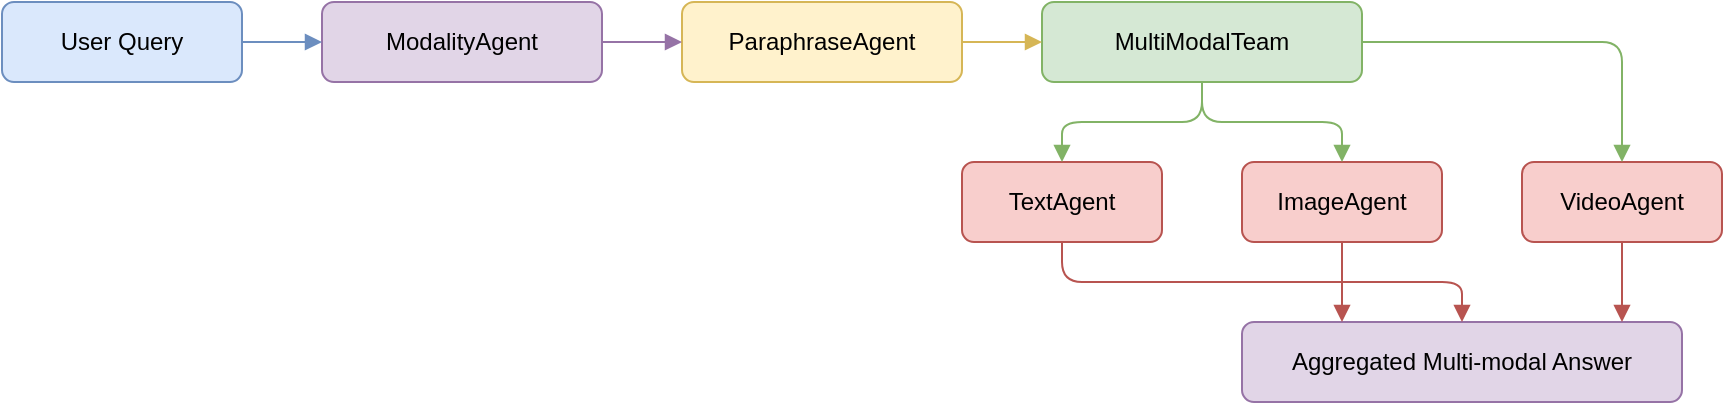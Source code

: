 <?xml version="1.0" encoding="UTF-8"?>
<mxfile>
  <diagram name="OmniAnswer Architecture" id="architecture">
    <mxGraphModel dx="1000" dy="1000" grid="1" gridSize="10" guides="1" tooltips="1" connect="1" arrows="1" fold="1" page="1" pageScale="1" pageWidth="827" pageHeight="1169" math="0" shadow="0">
      <root>
        <mxCell id="0" />
        <mxCell id="1" parent="0" />
        <!-- User Query -->
        <mxCell id="2" value="User Query" style="rounded=1;whiteSpace=wrap;html=1;fillColor=#dae8fc;strokeColor=#6c8ebf;" vertex="1" parent="1">
          <mxGeometry x="60" y="60" width="120" height="40" as="geometry" />
        </mxCell>
        <!-- ModalityAgent -->
        <mxCell id="3" value="ModalityAgent" style="rounded=1;whiteSpace=wrap;html=1;fillColor=#e1d5e7;strokeColor=#9673a6;" vertex="1" parent="1">
          <mxGeometry x="220" y="60" width="140" height="40" as="geometry" />
        </mxCell>
        <!-- Arrow: User Query -> ModalityAgent -->
        <mxCell id="4" style="edgeStyle=orthogonalEdgeStyle;endArrow=block;html=1;strokeColor=#6c8ebf;" edge="1" parent="1" source="2" target="3">
          <mxGeometry relative="1" as="geometry" />
        </mxCell>
        <!-- ParaphraseAgent -->
        <mxCell id="5" value="ParaphraseAgent" style="rounded=1;whiteSpace=wrap;html=1;fillColor=#fff2cc;strokeColor=#d6b656;" vertex="1" parent="1">
          <mxGeometry x="400" y="60" width="140" height="40" as="geometry" />
        </mxCell>
        <!-- Arrow: ModalityAgent -> ParaphraseAgent -->
        <mxCell id="6" style="edgeStyle=orthogonalEdgeStyle;endArrow=block;html=1;strokeColor=#9673a6;" edge="1" parent="1" source="3" target="5">
          <mxGeometry relative="1" as="geometry" />
        </mxCell>
        <!-- MultiModalTeam -->
        <mxCell id="7" value="MultiModalTeam" style="rounded=1;whiteSpace=wrap;html=1;fillColor=#d5e8d4;strokeColor=#82b366;" vertex="1" parent="1">
          <mxGeometry x="580" y="60" width="160" height="40" as="geometry" />
        </mxCell>
        <!-- Arrow: ParaphraseAgent -> MultiModalTeam -->
        <mxCell id="8" style="edgeStyle=orthogonalEdgeStyle;endArrow=block;html=1;strokeColor=#d6b656;" edge="1" parent="1" source="5" target="7">
          <mxGeometry relative="1" as="geometry" />
        </mxCell>
        <!-- TextAgent -->
        <mxCell id="9" value="TextAgent" style="rounded=1;whiteSpace=wrap;html=1;fillColor=#f8cecc;strokeColor=#b85450;" vertex="1" parent="1">
          <mxGeometry x="540" y="140" width="100" height="40" as="geometry" />
        </mxCell>
        <!-- ImageAgent -->
        <mxCell id="10" value="ImageAgent" style="rounded=1;whiteSpace=wrap;html=1;fillColor=#f8cecc;strokeColor=#b85450;" vertex="1" parent="1">
          <mxGeometry x="680" y="140" width="100" height="40" as="geometry" />
        </mxCell>
        <!-- VideoAgent -->
        <mxCell id="11" value="VideoAgent" style="rounded=1;whiteSpace=wrap;html=1;fillColor=#f8cecc;strokeColor=#b85450;" vertex="1" parent="1">
          <mxGeometry x="820" y="140" width="100" height="40" as="geometry" />
        </mxCell>
        <!-- Arrows: MultiModalTeam -> Agents -->
        <mxCell id="12" style="edgeStyle=orthogonalEdgeStyle;endArrow=block;html=1;strokeColor=#82b366;" edge="1" parent="1" source="7" target="9">
          <mxGeometry relative="1" as="geometry" />
        </mxCell>
        <mxCell id="13" style="edgeStyle=orthogonalEdgeStyle;endArrow=block;html=1;strokeColor=#82b366;" edge="1" parent="1" source="7" target="10">
          <mxGeometry relative="1" as="geometry" />
        </mxCell>
        <mxCell id="14" style="edgeStyle=orthogonalEdgeStyle;endArrow=block;html=1;strokeColor=#82b366;" edge="1" parent="1" source="7" target="11">
          <mxGeometry relative="1" as="geometry" />
        </mxCell>
        <!-- Aggregated Multi-modal Answer -->
        <mxCell id="15" value="Aggregated Multi-modal Answer" style="rounded=1;whiteSpace=wrap;html=1;fillColor=#e1d5e7;strokeColor=#9673a6;" vertex="1" parent="1">
          <mxGeometry x="680" y="220" width="220" height="40" as="geometry" />
        </mxCell>
        <!-- Arrows: Agents -> Aggregated Answer (with curved connectors to avoid overlap) -->
        <mxCell id="16" style="edgeStyle=elbowEdgeStyle;elbow=vertical;endArrow=block;html=1;strokeColor=#b85450;" edge="1" parent="1" source="9" target="15">
          <mxGeometry relative="1" as="geometry">
            <Array as="points">
              <mxPoint x="590" y="200" />
            </Array>
          </mxGeometry>
        </mxCell>
        <mxCell id="17" style="edgeStyle=elbowEdgeStyle;elbow=vertical;endArrow=block;html=1;strokeColor=#b85450;" edge="1" parent="1" source="10" target="15">
          <mxGeometry relative="1" as="geometry">
            <Array as="points">
              <mxPoint x="730" y="200" />
            </Array>
          </mxGeometry>
        </mxCell>
        <mxCell id="18" style="edgeStyle=elbowEdgeStyle;elbow=vertical;endArrow=block;html=1;strokeColor=#b85450;" edge="1" parent="1" source="11" target="15">
          <mxGeometry relative="1" as="geometry">
            <Array as="points">
              <mxPoint x="870" y="200" />
            </Array>
          </mxGeometry>
        </mxCell>
      </root>
    </mxGraphModel>
  </diagram>
</mxfile> 